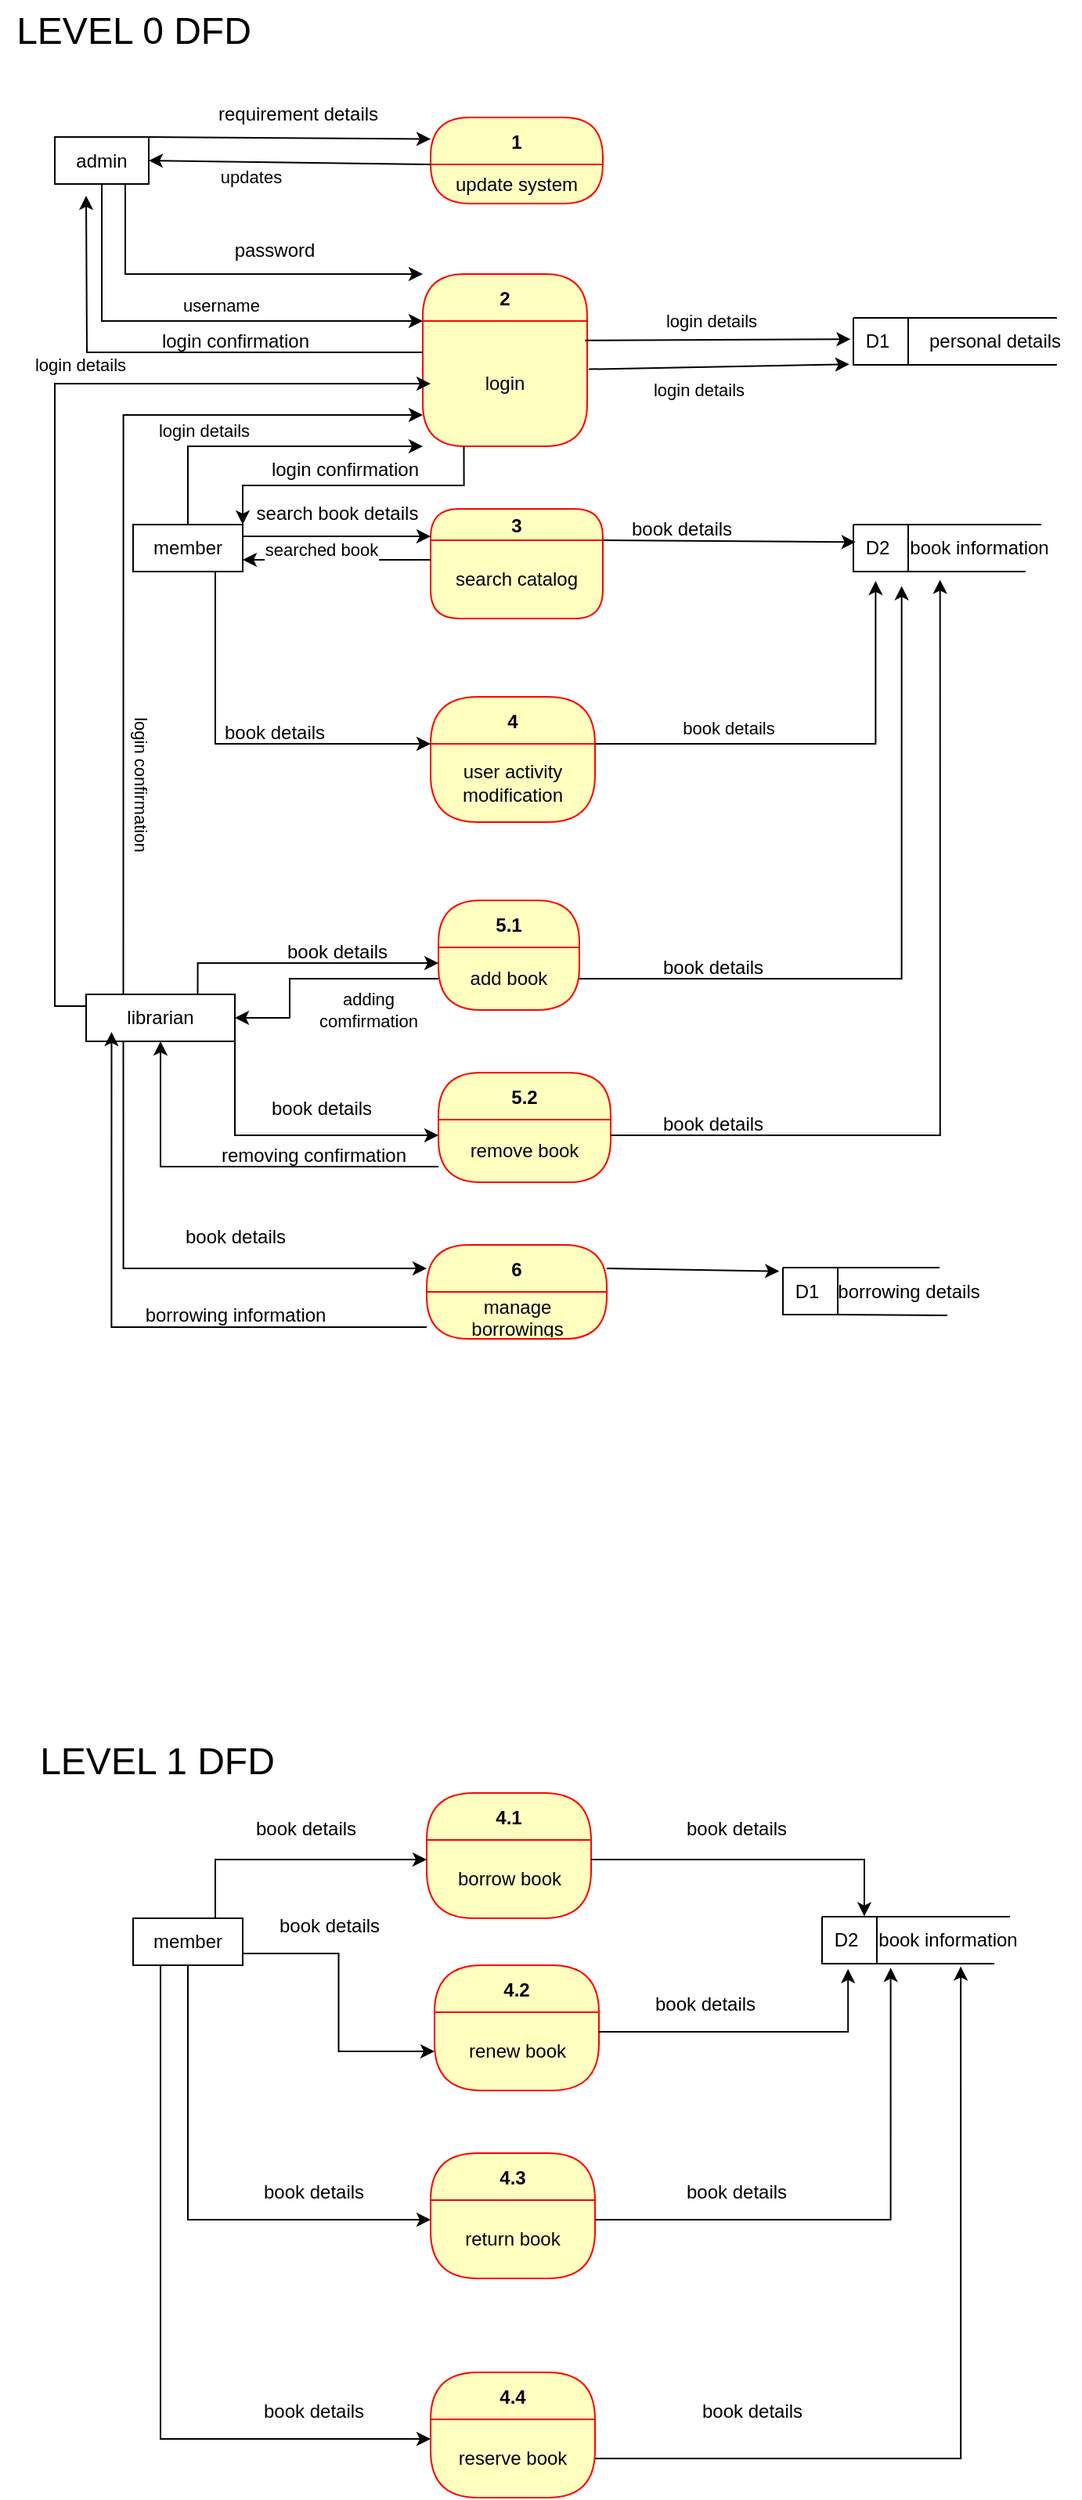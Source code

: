 <mxfile version="23.1.7" type="github">
  <diagram name="Page-1" id="X4xbFDu49ytsVkmAACUm">
    <mxGraphModel dx="1196" dy="535" grid="1" gridSize="10" guides="1" tooltips="1" connect="1" arrows="1" fold="1" page="1" pageScale="1" pageWidth="850" pageHeight="1100" math="0" shadow="0">
      <root>
        <mxCell id="0" />
        <mxCell id="1" parent="0" />
        <mxCell id="rzQ5xSsVj5YRq-RZWF3s-1" value="2" style="swimlane;fontStyle=1;align=center;verticalAlign=middle;childLayout=stackLayout;horizontal=1;startSize=30;horizontalStack=0;resizeParent=0;resizeLast=1;container=0;fontColor=#000000;collapsible=0;rounded=1;arcSize=30;strokeColor=#ff0000;fillColor=#ffffc0;swimlaneFillColor=#ffffc0;dropTarget=0;" vertex="1" parent="1">
          <mxGeometry x="315" y="210" width="105" height="110" as="geometry" />
        </mxCell>
        <mxCell id="rzQ5xSsVj5YRq-RZWF3s-2" value="login" style="text;html=1;strokeColor=none;fillColor=none;align=center;verticalAlign=middle;spacingLeft=4;spacingRight=4;whiteSpace=wrap;overflow=hidden;rotatable=0;fontColor=#000000;" vertex="1" parent="rzQ5xSsVj5YRq-RZWF3s-1">
          <mxGeometry y="30" width="105" height="80" as="geometry" />
        </mxCell>
        <mxCell id="rzQ5xSsVj5YRq-RZWF3s-4" value="6" style="swimlane;fontStyle=1;align=center;verticalAlign=middle;childLayout=stackLayout;horizontal=1;startSize=30;horizontalStack=0;resizeParent=0;resizeLast=1;container=0;fontColor=#000000;collapsible=0;rounded=1;arcSize=30;strokeColor=#ff0000;fillColor=#ffffc0;swimlaneFillColor=#ffffc0;dropTarget=0;" vertex="1" parent="1">
          <mxGeometry x="317.5" y="830" width="115" height="60" as="geometry" />
        </mxCell>
        <mxCell id="rzQ5xSsVj5YRq-RZWF3s-5" value="manage borrowings" style="text;html=1;strokeColor=none;fillColor=none;align=center;verticalAlign=middle;spacingLeft=4;spacingRight=4;whiteSpace=wrap;overflow=hidden;rotatable=0;fontColor=#000000;" vertex="1" parent="rzQ5xSsVj5YRq-RZWF3s-4">
          <mxGeometry y="30" width="115" height="30" as="geometry" />
        </mxCell>
        <mxCell id="rzQ5xSsVj5YRq-RZWF3s-6" value="3" style="swimlane;fontStyle=1;align=center;verticalAlign=middle;childLayout=stackLayout;horizontal=1;startSize=20;horizontalStack=0;resizeParent=0;resizeLast=1;container=0;fontColor=#000000;collapsible=0;rounded=1;arcSize=30;strokeColor=#ff0000;fillColor=#ffffc0;swimlaneFillColor=#ffffc0;dropTarget=0;" vertex="1" parent="1">
          <mxGeometry x="320" y="360" width="110" height="70" as="geometry" />
        </mxCell>
        <mxCell id="rzQ5xSsVj5YRq-RZWF3s-7" value="search catalog" style="text;html=1;strokeColor=none;fillColor=none;align=center;verticalAlign=middle;spacingLeft=4;spacingRight=4;whiteSpace=wrap;overflow=hidden;rotatable=0;fontColor=#000000;" vertex="1" parent="rzQ5xSsVj5YRq-RZWF3s-6">
          <mxGeometry y="20" width="110" height="50" as="geometry" />
        </mxCell>
        <mxCell id="rzQ5xSsVj5YRq-RZWF3s-8" value="1" style="swimlane;fontStyle=1;align=center;verticalAlign=middle;childLayout=stackLayout;horizontal=1;startSize=30;horizontalStack=0;resizeParent=0;resizeLast=1;container=0;fontColor=#000000;collapsible=0;rounded=1;arcSize=30;strokeColor=#ff0000;fillColor=#ffffc0;swimlaneFillColor=#ffffc0;dropTarget=0;" vertex="1" parent="1">
          <mxGeometry x="320" y="110" width="110" height="55" as="geometry" />
        </mxCell>
        <mxCell id="rzQ5xSsVj5YRq-RZWF3s-9" value="update system" style="text;html=1;strokeColor=none;fillColor=none;align=center;verticalAlign=middle;spacingLeft=4;spacingRight=4;whiteSpace=wrap;overflow=hidden;rotatable=0;fontColor=#000000;" vertex="1" parent="rzQ5xSsVj5YRq-RZWF3s-8">
          <mxGeometry y="30" width="110" height="25" as="geometry" />
        </mxCell>
        <mxCell id="rzQ5xSsVj5YRq-RZWF3s-10" value="5.1" style="swimlane;fontStyle=1;align=center;verticalAlign=middle;childLayout=stackLayout;horizontal=1;startSize=30;horizontalStack=0;resizeParent=0;resizeLast=1;container=0;fontColor=#000000;collapsible=0;rounded=1;arcSize=30;strokeColor=#ff0000;fillColor=#ffffc0;swimlaneFillColor=#ffffc0;dropTarget=0;" vertex="1" parent="1">
          <mxGeometry x="325" y="610" width="90" height="70" as="geometry" />
        </mxCell>
        <mxCell id="rzQ5xSsVj5YRq-RZWF3s-11" value="add book" style="text;html=1;strokeColor=none;fillColor=none;align=center;verticalAlign=middle;spacingLeft=4;spacingRight=4;whiteSpace=wrap;overflow=hidden;rotatable=0;fontColor=#000000;" vertex="1" parent="rzQ5xSsVj5YRq-RZWF3s-10">
          <mxGeometry y="30" width="90" height="40" as="geometry" />
        </mxCell>
        <mxCell id="rzQ5xSsVj5YRq-RZWF3s-12" value="5.2" style="swimlane;fontStyle=1;align=center;verticalAlign=middle;childLayout=stackLayout;horizontal=1;startSize=30;horizontalStack=0;resizeParent=0;resizeLast=1;container=0;fontColor=#000000;collapsible=0;rounded=1;arcSize=30;strokeColor=#ff0000;fillColor=#ffffc0;swimlaneFillColor=#ffffc0;dropTarget=0;" vertex="1" parent="1">
          <mxGeometry x="325" y="720" width="110" height="70" as="geometry" />
        </mxCell>
        <mxCell id="rzQ5xSsVj5YRq-RZWF3s-13" value="remove book" style="text;html=1;strokeColor=none;fillColor=none;align=center;verticalAlign=middle;spacingLeft=4;spacingRight=4;whiteSpace=wrap;overflow=hidden;rotatable=0;fontColor=#000000;" vertex="1" parent="rzQ5xSsVj5YRq-RZWF3s-12">
          <mxGeometry y="30" width="110" height="40" as="geometry" />
        </mxCell>
        <mxCell id="rzQ5xSsVj5YRq-RZWF3s-14" value="4" style="swimlane;fontStyle=1;align=center;verticalAlign=middle;childLayout=stackLayout;horizontal=1;startSize=30;horizontalStack=0;resizeParent=0;resizeLast=1;container=0;fontColor=#000000;collapsible=0;rounded=1;arcSize=39;strokeColor=#ff0000;fillColor=#ffffc0;swimlaneFillColor=#ffffc0;dropTarget=0;" vertex="1" parent="1">
          <mxGeometry x="320" y="480" width="105" height="80" as="geometry" />
        </mxCell>
        <mxCell id="rzQ5xSsVj5YRq-RZWF3s-15" value="user activity modification" style="text;html=1;strokeColor=none;fillColor=none;align=center;verticalAlign=middle;spacingLeft=4;spacingRight=4;whiteSpace=wrap;overflow=hidden;rotatable=0;fontColor=#000000;" vertex="1" parent="rzQ5xSsVj5YRq-RZWF3s-14">
          <mxGeometry y="30" width="105" height="50" as="geometry" />
        </mxCell>
        <mxCell id="rzQ5xSsVj5YRq-RZWF3s-95" style="edgeStyle=orthogonalEdgeStyle;rounded=0;orthogonalLoop=1;jettySize=auto;html=1;exitX=0.5;exitY=0;exitDx=0;exitDy=0;entryX=0;entryY=1;entryDx=0;entryDy=0;" edge="1" parent="1" source="rzQ5xSsVj5YRq-RZWF3s-16" target="rzQ5xSsVj5YRq-RZWF3s-2">
          <mxGeometry relative="1" as="geometry">
            <Array as="points">
              <mxPoint x="165" y="320" />
            </Array>
          </mxGeometry>
        </mxCell>
        <mxCell id="rzQ5xSsVj5YRq-RZWF3s-16" value="member" style="html=1;whiteSpace=wrap;" vertex="1" parent="1">
          <mxGeometry x="130" y="370" width="70" height="30" as="geometry" />
        </mxCell>
        <mxCell id="rzQ5xSsVj5YRq-RZWF3s-17" value="admin" style="html=1;whiteSpace=wrap;" vertex="1" parent="1">
          <mxGeometry x="80" y="122.5" width="60" height="30" as="geometry" />
        </mxCell>
        <mxCell id="rzQ5xSsVj5YRq-RZWF3s-97" style="edgeStyle=orthogonalEdgeStyle;rounded=0;orthogonalLoop=1;jettySize=auto;html=1;exitX=0.75;exitY=0;exitDx=0;exitDy=0;entryX=0;entryY=0.25;entryDx=0;entryDy=0;" edge="1" parent="1" source="rzQ5xSsVj5YRq-RZWF3s-19" target="rzQ5xSsVj5YRq-RZWF3s-11">
          <mxGeometry relative="1" as="geometry" />
        </mxCell>
        <mxCell id="rzQ5xSsVj5YRq-RZWF3s-98" style="edgeStyle=orthogonalEdgeStyle;rounded=0;orthogonalLoop=1;jettySize=auto;html=1;exitX=1;exitY=1;exitDx=0;exitDy=0;entryX=0;entryY=0.25;entryDx=0;entryDy=0;" edge="1" parent="1" source="rzQ5xSsVj5YRq-RZWF3s-19" target="rzQ5xSsVj5YRq-RZWF3s-13">
          <mxGeometry relative="1" as="geometry" />
        </mxCell>
        <mxCell id="rzQ5xSsVj5YRq-RZWF3s-99" style="edgeStyle=orthogonalEdgeStyle;rounded=0;orthogonalLoop=1;jettySize=auto;html=1;exitX=0.25;exitY=1;exitDx=0;exitDy=0;entryX=0;entryY=0.25;entryDx=0;entryDy=0;" edge="1" parent="1" source="rzQ5xSsVj5YRq-RZWF3s-19" target="rzQ5xSsVj5YRq-RZWF3s-4">
          <mxGeometry relative="1" as="geometry" />
        </mxCell>
        <mxCell id="rzQ5xSsVj5YRq-RZWF3s-19" value="librarian" style="html=1;whiteSpace=wrap;" vertex="1" parent="1">
          <mxGeometry x="100" y="670" width="95" height="30" as="geometry" />
        </mxCell>
        <mxCell id="rzQ5xSsVj5YRq-RZWF3s-26" value="" style="endArrow=classic;html=1;rounded=0;exitX=1;exitY=0;exitDx=0;exitDy=0;entryX=0;entryY=0.25;entryDx=0;entryDy=0;" edge="1" parent="1" source="rzQ5xSsVj5YRq-RZWF3s-17" target="rzQ5xSsVj5YRq-RZWF3s-8">
          <mxGeometry width="50" height="50" relative="1" as="geometry">
            <mxPoint x="240" y="240" as="sourcePoint" />
            <mxPoint x="290" y="190" as="targetPoint" />
          </mxGeometry>
        </mxCell>
        <mxCell id="rzQ5xSsVj5YRq-RZWF3s-28" value="" style="endArrow=classic;html=1;rounded=0;exitX=0;exitY=0;exitDx=0;exitDy=0;entryX=1;entryY=0.5;entryDx=0;entryDy=0;" edge="1" parent="1" source="rzQ5xSsVj5YRq-RZWF3s-9" target="rzQ5xSsVj5YRq-RZWF3s-17">
          <mxGeometry width="50" height="50" relative="1" as="geometry">
            <mxPoint x="180" y="220" as="sourcePoint" />
            <mxPoint x="230" y="170" as="targetPoint" />
          </mxGeometry>
        </mxCell>
        <mxCell id="rzQ5xSsVj5YRq-RZWF3s-29" value="updates" style="edgeLabel;html=1;align=center;verticalAlign=middle;resizable=0;points=[];" vertex="1" connectable="0" parent="rzQ5xSsVj5YRq-RZWF3s-28">
          <mxGeometry x="0.277" y="-6" relative="1" as="geometry">
            <mxPoint y="15" as="offset" />
          </mxGeometry>
        </mxCell>
        <mxCell id="rzQ5xSsVj5YRq-RZWF3s-35" value="" style="swimlane;startSize=0;" vertex="1" parent="1">
          <mxGeometry x="590" y="238" width="35" height="30" as="geometry" />
        </mxCell>
        <mxCell id="rzQ5xSsVj5YRq-RZWF3s-36" value="D1" style="text;html=1;align=center;verticalAlign=middle;resizable=0;points=[];autosize=1;strokeColor=none;fillColor=none;" vertex="1" parent="rzQ5xSsVj5YRq-RZWF3s-35">
          <mxGeometry x="-5" width="40" height="30" as="geometry" />
        </mxCell>
        <mxCell id="rzQ5xSsVj5YRq-RZWF3s-38" value="" style="endArrow=none;html=1;rounded=0;exitX=1;exitY=1;exitDx=0;exitDy=0;" edge="1" parent="1" source="rzQ5xSsVj5YRq-RZWF3s-35">
          <mxGeometry width="50" height="50" relative="1" as="geometry">
            <mxPoint x="640" y="308" as="sourcePoint" />
            <mxPoint x="720" y="268" as="targetPoint" />
          </mxGeometry>
        </mxCell>
        <mxCell id="rzQ5xSsVj5YRq-RZWF3s-39" value="" style="swimlane;startSize=0;" vertex="1" parent="1">
          <mxGeometry x="590" y="370" width="35" height="30" as="geometry" />
        </mxCell>
        <mxCell id="rzQ5xSsVj5YRq-RZWF3s-40" value="D2" style="text;html=1;align=center;verticalAlign=middle;resizable=0;points=[];autosize=1;strokeColor=none;fillColor=none;" vertex="1" parent="rzQ5xSsVj5YRq-RZWF3s-39">
          <mxGeometry x="-5" width="40" height="30" as="geometry" />
        </mxCell>
        <mxCell id="rzQ5xSsVj5YRq-RZWF3s-43" value="" style="swimlane;startSize=0;" vertex="1" parent="1">
          <mxGeometry x="545" y="844.5" width="35" height="30" as="geometry" />
        </mxCell>
        <mxCell id="rzQ5xSsVj5YRq-RZWF3s-44" value="D1" style="text;html=1;align=center;verticalAlign=middle;resizable=0;points=[];autosize=1;strokeColor=none;fillColor=none;" vertex="1" parent="rzQ5xSsVj5YRq-RZWF3s-43">
          <mxGeometry x="-5" width="40" height="30" as="geometry" />
        </mxCell>
        <mxCell id="rzQ5xSsVj5YRq-RZWF3s-45" value="" style="endArrow=none;html=1;rounded=0;exitX=1;exitY=0;exitDx=0;exitDy=0;" edge="1" parent="1" source="rzQ5xSsVj5YRq-RZWF3s-43">
          <mxGeometry width="50" height="50" relative="1" as="geometry">
            <mxPoint x="595" y="864.5" as="sourcePoint" />
            <mxPoint x="645" y="844.5" as="targetPoint" />
          </mxGeometry>
        </mxCell>
        <mxCell id="rzQ5xSsVj5YRq-RZWF3s-47" value="" style="endArrow=classic;html=1;rounded=0;exitX=0.987;exitY=0.155;exitDx=0;exitDy=0;entryX=0.08;entryY=0.453;entryDx=0;entryDy=0;entryPerimeter=0;exitPerimeter=0;" edge="1" parent="1" source="rzQ5xSsVj5YRq-RZWF3s-2" target="rzQ5xSsVj5YRq-RZWF3s-36">
          <mxGeometry width="50" height="50" relative="1" as="geometry">
            <mxPoint x="480" y="160" as="sourcePoint" />
            <mxPoint x="570.6" y="136.41" as="targetPoint" />
          </mxGeometry>
        </mxCell>
        <mxCell id="rzQ5xSsVj5YRq-RZWF3s-55" value="login details" style="edgeLabel;html=1;align=center;verticalAlign=middle;resizable=0;points=[];" vertex="1" connectable="0" parent="rzQ5xSsVj5YRq-RZWF3s-47">
          <mxGeometry x="-0.089" y="7" relative="1" as="geometry">
            <mxPoint x="3" y="-5" as="offset" />
          </mxGeometry>
        </mxCell>
        <mxCell id="rzQ5xSsVj5YRq-RZWF3s-51" value="" style="endArrow=classic;html=1;rounded=0;exitX=0.75;exitY=1;exitDx=0;exitDy=0;entryX=0;entryY=0;entryDx=0;entryDy=0;edgeStyle=orthogonalEdgeStyle;" edge="1" parent="1" source="rzQ5xSsVj5YRq-RZWF3s-17" target="rzQ5xSsVj5YRq-RZWF3s-1">
          <mxGeometry width="50" height="50" relative="1" as="geometry">
            <mxPoint x="140" y="260" as="sourcePoint" />
            <mxPoint x="190" y="210" as="targetPoint" />
            <Array as="points">
              <mxPoint x="125" y="210" />
            </Array>
          </mxGeometry>
        </mxCell>
        <mxCell id="rzQ5xSsVj5YRq-RZWF3s-52" value="requirement details" style="text;html=1;align=center;verticalAlign=middle;resizable=0;points=[];autosize=1;strokeColor=none;fillColor=none;" vertex="1" parent="1">
          <mxGeometry x="170" y="92.5" width="130" height="30" as="geometry" />
        </mxCell>
        <mxCell id="rzQ5xSsVj5YRq-RZWF3s-57" value="" style="endArrow=none;html=1;rounded=0;exitX=1;exitY=0;exitDx=0;exitDy=0;" edge="1" parent="1" source="rzQ5xSsVj5YRq-RZWF3s-35">
          <mxGeometry width="50" height="50" relative="1" as="geometry">
            <mxPoint x="625" y="238" as="sourcePoint" />
            <mxPoint x="720" y="238" as="targetPoint" />
            <Array as="points" />
          </mxGeometry>
        </mxCell>
        <mxCell id="rzQ5xSsVj5YRq-RZWF3s-56" value="personal details" style="text;html=1;align=center;verticalAlign=middle;resizable=0;points=[];autosize=1;strokeColor=none;fillColor=none;" vertex="1" parent="1">
          <mxGeometry x="625" y="238" width="110" height="30" as="geometry" />
        </mxCell>
        <mxCell id="rzQ5xSsVj5YRq-RZWF3s-58" value="" style="endArrow=classic;html=1;rounded=0;exitX=0.5;exitY=1;exitDx=0;exitDy=0;entryX=0;entryY=0;entryDx=0;entryDy=0;edgeStyle=orthogonalEdgeStyle;" edge="1" parent="1" source="rzQ5xSsVj5YRq-RZWF3s-17" target="rzQ5xSsVj5YRq-RZWF3s-2">
          <mxGeometry width="50" height="50" relative="1" as="geometry">
            <mxPoint x="90" y="360" as="sourcePoint" />
            <mxPoint x="140" y="310" as="targetPoint" />
            <Array as="points">
              <mxPoint x="110" y="240" />
            </Array>
          </mxGeometry>
        </mxCell>
        <mxCell id="rzQ5xSsVj5YRq-RZWF3s-59" value="username" style="edgeLabel;html=1;align=center;verticalAlign=middle;resizable=0;points=[];" vertex="1" connectable="0" parent="rzQ5xSsVj5YRq-RZWF3s-58">
          <mxGeometry x="0.122" y="-4" relative="1" as="geometry">
            <mxPoint x="-1" y="-14" as="offset" />
          </mxGeometry>
        </mxCell>
        <mxCell id="rzQ5xSsVj5YRq-RZWF3s-60" value="" style="endArrow=classic;html=1;rounded=0;exitX=0.75;exitY=1;exitDx=0;exitDy=0;entryX=0;entryY=0;entryDx=0;entryDy=0;edgeStyle=orthogonalEdgeStyle;" edge="1" parent="1" source="rzQ5xSsVj5YRq-RZWF3s-16" target="rzQ5xSsVj5YRq-RZWF3s-15">
          <mxGeometry width="50" height="50" relative="1" as="geometry">
            <mxPoint x="195" y="490" as="sourcePoint" />
            <mxPoint x="245" y="440" as="targetPoint" />
            <Array as="points">
              <mxPoint x="183" y="510" />
            </Array>
          </mxGeometry>
        </mxCell>
        <mxCell id="rzQ5xSsVj5YRq-RZWF3s-63" value="" style="endArrow=classic;html=1;rounded=0;exitX=0.25;exitY=0;exitDx=0;exitDy=0;entryX=0;entryY=0.75;entryDx=0;entryDy=0;edgeStyle=orthogonalEdgeStyle;" edge="1" parent="1" source="rzQ5xSsVj5YRq-RZWF3s-19" target="rzQ5xSsVj5YRq-RZWF3s-2">
          <mxGeometry width="50" height="50" relative="1" as="geometry">
            <mxPoint x="140" y="350" as="sourcePoint" />
            <mxPoint x="190" y="300" as="targetPoint" />
          </mxGeometry>
        </mxCell>
        <mxCell id="rzQ5xSsVj5YRq-RZWF3s-64" value="login confirmation" style="edgeLabel;html=1;align=center;verticalAlign=middle;resizable=0;points=[];rotation=90;" vertex="1" connectable="0" parent="rzQ5xSsVj5YRq-RZWF3s-63">
          <mxGeometry x="0.129" y="-4" relative="1" as="geometry">
            <mxPoint x="7" y="182" as="offset" />
          </mxGeometry>
        </mxCell>
        <mxCell id="rzQ5xSsVj5YRq-RZWF3s-96" value="login details" style="edgeLabel;html=1;align=center;verticalAlign=middle;resizable=0;points=[];" vertex="1" connectable="0" parent="rzQ5xSsVj5YRq-RZWF3s-63">
          <mxGeometry x="0.498" y="-10" relative="1" as="geometry">
            <mxPoint as="offset" />
          </mxGeometry>
        </mxCell>
        <mxCell id="rzQ5xSsVj5YRq-RZWF3s-65" value="" style="endArrow=classic;html=1;rounded=0;exitX=0.25;exitY=1;exitDx=0;exitDy=0;entryX=1;entryY=0;entryDx=0;entryDy=0;edgeStyle=orthogonalEdgeStyle;" edge="1" parent="1" source="rzQ5xSsVj5YRq-RZWF3s-2" target="rzQ5xSsVj5YRq-RZWF3s-16">
          <mxGeometry width="50" height="50" relative="1" as="geometry">
            <mxPoint x="240" y="370" as="sourcePoint" />
            <mxPoint x="290" y="320" as="targetPoint" />
          </mxGeometry>
        </mxCell>
        <mxCell id="rzQ5xSsVj5YRq-RZWF3s-66" value="login confirmation" style="text;html=1;align=center;verticalAlign=middle;resizable=0;points=[];autosize=1;strokeColor=none;fillColor=none;" vertex="1" parent="1">
          <mxGeometry x="205" y="320" width="120" height="30" as="geometry" />
        </mxCell>
        <mxCell id="rzQ5xSsVj5YRq-RZWF3s-67" style="rounded=0;orthogonalLoop=1;jettySize=auto;html=1;exitX=1.01;exitY=0.385;exitDx=0;exitDy=0;entryX=0.06;entryY=0.987;entryDx=0;entryDy=0;entryPerimeter=0;exitPerimeter=0;" edge="1" parent="1" source="rzQ5xSsVj5YRq-RZWF3s-2" target="rzQ5xSsVj5YRq-RZWF3s-36">
          <mxGeometry relative="1" as="geometry" />
        </mxCell>
        <mxCell id="rzQ5xSsVj5YRq-RZWF3s-68" value="login details" style="edgeLabel;html=1;align=center;verticalAlign=middle;resizable=0;points=[];" vertex="1" connectable="0" parent="rzQ5xSsVj5YRq-RZWF3s-67">
          <mxGeometry x="-0.163" y="-2" relative="1" as="geometry">
            <mxPoint y="12" as="offset" />
          </mxGeometry>
        </mxCell>
        <mxCell id="rzQ5xSsVj5YRq-RZWF3s-69" style="rounded=0;orthogonalLoop=1;jettySize=auto;html=1;exitX=1;exitY=0.25;exitDx=0;exitDy=0;entryX=0;entryY=0.25;entryDx=0;entryDy=0;" edge="1" parent="1" source="rzQ5xSsVj5YRq-RZWF3s-16" target="rzQ5xSsVj5YRq-RZWF3s-6">
          <mxGeometry relative="1" as="geometry" />
        </mxCell>
        <mxCell id="rzQ5xSsVj5YRq-RZWF3s-70" value="search book details" style="text;html=1;align=center;verticalAlign=middle;resizable=0;points=[];autosize=1;strokeColor=none;fillColor=none;" vertex="1" parent="1">
          <mxGeometry x="195" y="348" width="130" height="30" as="geometry" />
        </mxCell>
        <mxCell id="rzQ5xSsVj5YRq-RZWF3s-76" value="" style="endArrow=none;html=1;rounded=0;" edge="1" parent="1">
          <mxGeometry width="50" height="50" relative="1" as="geometry">
            <mxPoint x="620" y="400" as="sourcePoint" />
            <mxPoint x="700" y="400" as="targetPoint" />
          </mxGeometry>
        </mxCell>
        <mxCell id="rzQ5xSsVj5YRq-RZWF3s-78" value="" style="endArrow=none;html=1;rounded=0;exitX=1;exitY=0;exitDx=0;exitDy=0;" edge="1" parent="1" source="rzQ5xSsVj5YRq-RZWF3s-39">
          <mxGeometry width="50" height="50" relative="1" as="geometry">
            <mxPoint x="625" y="370" as="sourcePoint" />
            <mxPoint x="710" y="370" as="targetPoint" />
          </mxGeometry>
        </mxCell>
        <mxCell id="rzQ5xSsVj5YRq-RZWF3s-71" value="book information" style="text;html=1;align=center;verticalAlign=middle;resizable=0;points=[];autosize=1;strokeColor=none;fillColor=none;" vertex="1" parent="1">
          <mxGeometry x="615" y="370" width="110" height="30" as="geometry" />
        </mxCell>
        <mxCell id="rzQ5xSsVj5YRq-RZWF3s-79" style="rounded=0;orthogonalLoop=1;jettySize=auto;html=1;exitX=1;exitY=0;exitDx=0;exitDy=0;entryX=0.16;entryY=0.373;entryDx=0;entryDy=0;entryPerimeter=0;" edge="1" parent="1" source="rzQ5xSsVj5YRq-RZWF3s-7" target="rzQ5xSsVj5YRq-RZWF3s-40">
          <mxGeometry relative="1" as="geometry" />
        </mxCell>
        <mxCell id="rzQ5xSsVj5YRq-RZWF3s-80" value="book details" style="text;html=1;align=center;verticalAlign=middle;resizable=0;points=[];autosize=1;strokeColor=none;fillColor=none;" vertex="1" parent="1">
          <mxGeometry x="435" y="358" width="90" height="30" as="geometry" />
        </mxCell>
        <mxCell id="rzQ5xSsVj5YRq-RZWF3s-81" style="edgeStyle=orthogonalEdgeStyle;rounded=0;orthogonalLoop=1;jettySize=auto;html=1;exitX=0;exitY=0.25;exitDx=0;exitDy=0;entryX=1;entryY=0.75;entryDx=0;entryDy=0;" edge="1" parent="1" source="rzQ5xSsVj5YRq-RZWF3s-7" target="rzQ5xSsVj5YRq-RZWF3s-16">
          <mxGeometry relative="1" as="geometry" />
        </mxCell>
        <mxCell id="rzQ5xSsVj5YRq-RZWF3s-82" value="searched book" style="edgeLabel;html=1;align=center;verticalAlign=middle;resizable=0;points=[];" vertex="1" connectable="0" parent="rzQ5xSsVj5YRq-RZWF3s-81">
          <mxGeometry x="0.367" y="-5" relative="1" as="geometry">
            <mxPoint x="12" y="-2" as="offset" />
          </mxGeometry>
        </mxCell>
        <mxCell id="rzQ5xSsVj5YRq-RZWF3s-84" value="book details" style="text;html=1;align=center;verticalAlign=middle;resizable=0;points=[];autosize=1;strokeColor=none;fillColor=none;" vertex="1" parent="1">
          <mxGeometry x="175" y="488" width="90" height="30" as="geometry" />
        </mxCell>
        <mxCell id="rzQ5xSsVj5YRq-RZWF3s-85" value="" style="endArrow=classic;html=1;rounded=0;exitX=1;exitY=0;exitDx=0;exitDy=0;entryX=0.48;entryY=1.2;entryDx=0;entryDy=0;entryPerimeter=0;edgeStyle=orthogonalEdgeStyle;" edge="1" parent="1" source="rzQ5xSsVj5YRq-RZWF3s-15" target="rzQ5xSsVj5YRq-RZWF3s-40">
          <mxGeometry width="50" height="50" relative="1" as="geometry">
            <mxPoint x="470" y="540" as="sourcePoint" />
            <mxPoint x="520" y="490" as="targetPoint" />
            <Array as="points">
              <mxPoint x="604" y="510" />
            </Array>
          </mxGeometry>
        </mxCell>
        <mxCell id="rzQ5xSsVj5YRq-RZWF3s-86" value="book details" style="edgeLabel;html=1;align=center;verticalAlign=middle;resizable=0;points=[];" vertex="1" connectable="0" parent="rzQ5xSsVj5YRq-RZWF3s-85">
          <mxGeometry x="-0.541" y="5" relative="1" as="geometry">
            <mxPoint x="20" y="-5" as="offset" />
          </mxGeometry>
        </mxCell>
        <mxCell id="rzQ5xSsVj5YRq-RZWF3s-27" value="password" style="text;html=1;align=center;verticalAlign=middle;resizable=0;points=[];autosize=1;strokeColor=none;fillColor=none;" vertex="1" parent="1">
          <mxGeometry x="185" y="180" width="70" height="30" as="geometry" />
        </mxCell>
        <mxCell id="rzQ5xSsVj5YRq-RZWF3s-91" value="" style="endArrow=classic;html=1;rounded=0;exitX=0;exitY=0.25;exitDx=0;exitDy=0;edgeStyle=orthogonalEdgeStyle;" edge="1" parent="1" source="rzQ5xSsVj5YRq-RZWF3s-2">
          <mxGeometry width="50" height="50" relative="1" as="geometry">
            <mxPoint x="315" y="260" as="sourcePoint" />
            <mxPoint x="100" y="160" as="targetPoint" />
          </mxGeometry>
        </mxCell>
        <mxCell id="rzQ5xSsVj5YRq-RZWF3s-62" value="login confirmation" style="text;html=1;align=center;verticalAlign=middle;resizable=0;points=[];autosize=1;strokeColor=none;fillColor=none;" vertex="1" parent="1">
          <mxGeometry x="135" y="238" width="120" height="30" as="geometry" />
        </mxCell>
        <mxCell id="rzQ5xSsVj5YRq-RZWF3s-92" value="" style="endArrow=classic;html=1;rounded=0;exitX=0;exitY=0.25;exitDx=0;exitDy=0;edgeStyle=orthogonalEdgeStyle;" edge="1" parent="1" source="rzQ5xSsVj5YRq-RZWF3s-19">
          <mxGeometry width="50" height="50" relative="1" as="geometry">
            <mxPoint y="600" as="sourcePoint" />
            <mxPoint x="320" y="280" as="targetPoint" />
            <Array as="points">
              <mxPoint x="80" y="678" />
              <mxPoint x="80" y="280" />
            </Array>
          </mxGeometry>
        </mxCell>
        <mxCell id="rzQ5xSsVj5YRq-RZWF3s-93" value="login details" style="edgeLabel;html=1;align=center;verticalAlign=middle;resizable=0;points=[];" vertex="1" connectable="0" parent="rzQ5xSsVj5YRq-RZWF3s-92">
          <mxGeometry x="0.302" y="7" relative="1" as="geometry">
            <mxPoint x="5" y="-5" as="offset" />
          </mxGeometry>
        </mxCell>
        <mxCell id="rzQ5xSsVj5YRq-RZWF3s-100" value="book details" style="text;html=1;align=center;verticalAlign=middle;resizable=0;points=[];autosize=1;strokeColor=none;fillColor=none;" vertex="1" parent="1">
          <mxGeometry x="215" y="628" width="90" height="30" as="geometry" />
        </mxCell>
        <mxCell id="rzQ5xSsVj5YRq-RZWF3s-101" value="book details" style="text;html=1;align=center;verticalAlign=middle;resizable=0;points=[];autosize=1;strokeColor=none;fillColor=none;" vertex="1" parent="1">
          <mxGeometry x="205" y="728" width="90" height="30" as="geometry" />
        </mxCell>
        <mxCell id="rzQ5xSsVj5YRq-RZWF3s-102" style="edgeStyle=orthogonalEdgeStyle;rounded=0;orthogonalLoop=1;jettySize=auto;html=1;exitX=0;exitY=0.5;exitDx=0;exitDy=0;entryX=1;entryY=0.5;entryDx=0;entryDy=0;" edge="1" parent="1" source="rzQ5xSsVj5YRq-RZWF3s-11" target="rzQ5xSsVj5YRq-RZWF3s-19">
          <mxGeometry relative="1" as="geometry">
            <Array as="points">
              <mxPoint x="230" y="660" />
              <mxPoint x="230" y="685" />
            </Array>
          </mxGeometry>
        </mxCell>
        <mxCell id="rzQ5xSsVj5YRq-RZWF3s-103" value="adding &lt;br&gt;comfirmation" style="edgeLabel;html=1;align=center;verticalAlign=middle;resizable=0;points=[];" vertex="1" connectable="0" parent="rzQ5xSsVj5YRq-RZWF3s-102">
          <mxGeometry x="-0.19" y="9" relative="1" as="geometry">
            <mxPoint x="18" y="11" as="offset" />
          </mxGeometry>
        </mxCell>
        <mxCell id="rzQ5xSsVj5YRq-RZWF3s-106" value="" style="edgeStyle=orthogonalEdgeStyle;rounded=0;orthogonalLoop=1;jettySize=auto;html=1;exitX=0;exitY=0.75;exitDx=0;exitDy=0;entryX=0.5;entryY=1;entryDx=0;entryDy=0;" edge="1" parent="1" source="rzQ5xSsVj5YRq-RZWF3s-13" target="rzQ5xSsVj5YRq-RZWF3s-19">
          <mxGeometry relative="1" as="geometry">
            <mxPoint x="325" y="780" as="sourcePoint" />
            <mxPoint x="171" y="700" as="targetPoint" />
          </mxGeometry>
        </mxCell>
        <mxCell id="rzQ5xSsVj5YRq-RZWF3s-105" value="removing confirmation" style="text;html=1;align=center;verticalAlign=middle;resizable=0;points=[];autosize=1;strokeColor=none;fillColor=none;" vertex="1" parent="1">
          <mxGeometry x="175" y="758" width="140" height="30" as="geometry" />
        </mxCell>
        <mxCell id="rzQ5xSsVj5YRq-RZWF3s-107" value="book details" style="text;html=1;align=center;verticalAlign=middle;resizable=0;points=[];autosize=1;strokeColor=none;fillColor=none;" vertex="1" parent="1">
          <mxGeometry x="150" y="810" width="90" height="30" as="geometry" />
        </mxCell>
        <mxCell id="rzQ5xSsVj5YRq-RZWF3s-108" style="edgeStyle=orthogonalEdgeStyle;rounded=0;orthogonalLoop=1;jettySize=auto;html=1;exitX=0;exitY=0.75;exitDx=0;exitDy=0;entryX=0.171;entryY=0.8;entryDx=0;entryDy=0;entryPerimeter=0;" edge="1" parent="1" source="rzQ5xSsVj5YRq-RZWF3s-5" target="rzQ5xSsVj5YRq-RZWF3s-19">
          <mxGeometry relative="1" as="geometry" />
        </mxCell>
        <mxCell id="rzQ5xSsVj5YRq-RZWF3s-109" value="borrowing information" style="text;html=1;align=center;verticalAlign=middle;resizable=0;points=[];autosize=1;strokeColor=none;fillColor=none;" vertex="1" parent="1">
          <mxGeometry x="125" y="860" width="140" height="30" as="geometry" />
        </mxCell>
        <mxCell id="rzQ5xSsVj5YRq-RZWF3s-110" style="edgeStyle=orthogonalEdgeStyle;rounded=0;orthogonalLoop=1;jettySize=auto;html=1;exitX=1;exitY=0.5;exitDx=0;exitDy=0;entryX=0.053;entryY=1.307;entryDx=0;entryDy=0;entryPerimeter=0;" edge="1" parent="1" source="rzQ5xSsVj5YRq-RZWF3s-11" target="rzQ5xSsVj5YRq-RZWF3s-71">
          <mxGeometry relative="1" as="geometry" />
        </mxCell>
        <mxCell id="rzQ5xSsVj5YRq-RZWF3s-111" style="edgeStyle=orthogonalEdgeStyle;rounded=0;orthogonalLoop=1;jettySize=auto;html=1;exitX=1;exitY=0.25;exitDx=0;exitDy=0;entryX=0.276;entryY=1.173;entryDx=0;entryDy=0;entryPerimeter=0;" edge="1" parent="1" source="rzQ5xSsVj5YRq-RZWF3s-13" target="rzQ5xSsVj5YRq-RZWF3s-71">
          <mxGeometry relative="1" as="geometry" />
        </mxCell>
        <mxCell id="rzQ5xSsVj5YRq-RZWF3s-112" value="book details" style="text;html=1;align=center;verticalAlign=middle;resizable=0;points=[];autosize=1;strokeColor=none;fillColor=none;" vertex="1" parent="1">
          <mxGeometry x="455" y="638" width="90" height="30" as="geometry" />
        </mxCell>
        <mxCell id="rzQ5xSsVj5YRq-RZWF3s-113" value="book details" style="text;html=1;align=center;verticalAlign=middle;resizable=0;points=[];autosize=1;strokeColor=none;fillColor=none;" vertex="1" parent="1">
          <mxGeometry x="455" y="738" width="90" height="30" as="geometry" />
        </mxCell>
        <mxCell id="rzQ5xSsVj5YRq-RZWF3s-114" style="rounded=0;orthogonalLoop=1;jettySize=auto;html=1;exitX=1;exitY=0.25;exitDx=0;exitDy=0;entryX=0.065;entryY=0.077;entryDx=0;entryDy=0;entryPerimeter=0;" edge="1" parent="1" source="rzQ5xSsVj5YRq-RZWF3s-4" target="rzQ5xSsVj5YRq-RZWF3s-44">
          <mxGeometry relative="1" as="geometry" />
        </mxCell>
        <mxCell id="rzQ5xSsVj5YRq-RZWF3s-116" value="" style="endArrow=none;html=1;rounded=0;exitX=1;exitY=1;exitDx=0;exitDy=0;" edge="1" parent="1" source="rzQ5xSsVj5YRq-RZWF3s-43">
          <mxGeometry width="50" height="50" relative="1" as="geometry">
            <mxPoint x="580" y="875" as="sourcePoint" />
            <mxPoint x="650" y="875" as="targetPoint" />
          </mxGeometry>
        </mxCell>
        <mxCell id="rzQ5xSsVj5YRq-RZWF3s-115" value="borrowing details" style="text;html=1;align=center;verticalAlign=middle;resizable=0;points=[];autosize=1;strokeColor=none;fillColor=none;" vertex="1" parent="1">
          <mxGeometry x="570" y="845" width="110" height="30" as="geometry" />
        </mxCell>
        <mxCell id="rzQ5xSsVj5YRq-RZWF3s-117" value="4.1" style="swimlane;fontStyle=1;align=center;verticalAlign=middle;childLayout=stackLayout;horizontal=1;startSize=30;horizontalStack=0;resizeParent=0;resizeLast=1;container=0;fontColor=#000000;collapsible=0;rounded=1;arcSize=39;strokeColor=#ff0000;fillColor=#ffffc0;swimlaneFillColor=#ffffc0;dropTarget=0;" vertex="1" parent="1">
          <mxGeometry x="317.5" y="1180" width="105" height="80" as="geometry" />
        </mxCell>
        <mxCell id="rzQ5xSsVj5YRq-RZWF3s-118" value="borrow book" style="text;html=1;strokeColor=none;fillColor=none;align=center;verticalAlign=middle;spacingLeft=4;spacingRight=4;whiteSpace=wrap;overflow=hidden;rotatable=0;fontColor=#000000;" vertex="1" parent="rzQ5xSsVj5YRq-RZWF3s-117">
          <mxGeometry y="30" width="105" height="50" as="geometry" />
        </mxCell>
        <mxCell id="rzQ5xSsVj5YRq-RZWF3s-126" style="edgeStyle=orthogonalEdgeStyle;rounded=0;orthogonalLoop=1;jettySize=auto;html=1;exitX=0.75;exitY=0;exitDx=0;exitDy=0;entryX=0;entryY=0.25;entryDx=0;entryDy=0;" edge="1" parent="1" source="rzQ5xSsVj5YRq-RZWF3s-119" target="rzQ5xSsVj5YRq-RZWF3s-118">
          <mxGeometry relative="1" as="geometry" />
        </mxCell>
        <mxCell id="rzQ5xSsVj5YRq-RZWF3s-127" style="edgeStyle=orthogonalEdgeStyle;rounded=0;orthogonalLoop=1;jettySize=auto;html=1;exitX=1;exitY=0.75;exitDx=0;exitDy=0;entryX=0;entryY=0.5;entryDx=0;entryDy=0;" edge="1" parent="1" source="rzQ5xSsVj5YRq-RZWF3s-119" target="rzQ5xSsVj5YRq-RZWF3s-121">
          <mxGeometry relative="1" as="geometry" />
        </mxCell>
        <mxCell id="rzQ5xSsVj5YRq-RZWF3s-128" style="edgeStyle=orthogonalEdgeStyle;rounded=0;orthogonalLoop=1;jettySize=auto;html=1;exitX=0.5;exitY=1;exitDx=0;exitDy=0;entryX=0;entryY=0.25;entryDx=0;entryDy=0;" edge="1" parent="1" source="rzQ5xSsVj5YRq-RZWF3s-119" target="rzQ5xSsVj5YRq-RZWF3s-125">
          <mxGeometry relative="1" as="geometry" />
        </mxCell>
        <mxCell id="rzQ5xSsVj5YRq-RZWF3s-129" style="edgeStyle=orthogonalEdgeStyle;rounded=0;orthogonalLoop=1;jettySize=auto;html=1;exitX=0.25;exitY=1;exitDx=0;exitDy=0;entryX=0;entryY=0.25;entryDx=0;entryDy=0;" edge="1" parent="1" source="rzQ5xSsVj5YRq-RZWF3s-119" target="rzQ5xSsVj5YRq-RZWF3s-123">
          <mxGeometry relative="1" as="geometry" />
        </mxCell>
        <mxCell id="rzQ5xSsVj5YRq-RZWF3s-119" value="member" style="html=1;whiteSpace=wrap;" vertex="1" parent="1">
          <mxGeometry x="130" y="1260" width="70" height="30" as="geometry" />
        </mxCell>
        <mxCell id="rzQ5xSsVj5YRq-RZWF3s-120" value="4.2" style="swimlane;fontStyle=1;align=center;verticalAlign=middle;childLayout=stackLayout;horizontal=1;startSize=30;horizontalStack=0;resizeParent=0;resizeLast=1;container=0;fontColor=#000000;collapsible=0;rounded=1;arcSize=39;strokeColor=#ff0000;fillColor=#ffffc0;swimlaneFillColor=#ffffc0;dropTarget=0;" vertex="1" parent="1">
          <mxGeometry x="322.5" y="1290" width="105" height="80" as="geometry" />
        </mxCell>
        <mxCell id="rzQ5xSsVj5YRq-RZWF3s-121" value="renew book" style="text;html=1;strokeColor=none;fillColor=none;align=center;verticalAlign=middle;spacingLeft=4;spacingRight=4;whiteSpace=wrap;overflow=hidden;rotatable=0;fontColor=#000000;" vertex="1" parent="rzQ5xSsVj5YRq-RZWF3s-120">
          <mxGeometry y="30" width="105" height="50" as="geometry" />
        </mxCell>
        <mxCell id="rzQ5xSsVj5YRq-RZWF3s-122" value="4.4" style="swimlane;fontStyle=1;align=center;verticalAlign=middle;childLayout=stackLayout;horizontal=1;startSize=30;horizontalStack=0;resizeParent=0;resizeLast=1;container=0;fontColor=#000000;collapsible=0;rounded=1;arcSize=39;strokeColor=#ff0000;fillColor=#ffffc0;swimlaneFillColor=#ffffc0;dropTarget=0;" vertex="1" parent="1">
          <mxGeometry x="320" y="1550" width="105" height="80" as="geometry" />
        </mxCell>
        <mxCell id="rzQ5xSsVj5YRq-RZWF3s-123" value="reserve book" style="text;html=1;strokeColor=none;fillColor=none;align=center;verticalAlign=middle;spacingLeft=4;spacingRight=4;whiteSpace=wrap;overflow=hidden;rotatable=0;fontColor=#000000;" vertex="1" parent="rzQ5xSsVj5YRq-RZWF3s-122">
          <mxGeometry y="30" width="105" height="50" as="geometry" />
        </mxCell>
        <mxCell id="rzQ5xSsVj5YRq-RZWF3s-124" value="4.3" style="swimlane;fontStyle=1;align=center;verticalAlign=middle;childLayout=stackLayout;horizontal=1;startSize=30;horizontalStack=0;resizeParent=0;resizeLast=1;container=0;fontColor=#000000;collapsible=0;rounded=1;arcSize=39;strokeColor=#ff0000;fillColor=#ffffc0;swimlaneFillColor=#ffffc0;dropTarget=0;" vertex="1" parent="1">
          <mxGeometry x="320" y="1410" width="105" height="80" as="geometry" />
        </mxCell>
        <mxCell id="rzQ5xSsVj5YRq-RZWF3s-125" value="return book" style="text;html=1;strokeColor=none;fillColor=none;align=center;verticalAlign=middle;spacingLeft=4;spacingRight=4;whiteSpace=wrap;overflow=hidden;rotatable=0;fontColor=#000000;" vertex="1" parent="rzQ5xSsVj5YRq-RZWF3s-124">
          <mxGeometry y="30" width="105" height="50" as="geometry" />
        </mxCell>
        <mxCell id="rzQ5xSsVj5YRq-RZWF3s-130" value="" style="swimlane;startSize=0;" vertex="1" parent="1">
          <mxGeometry x="570" y="1259" width="35" height="30" as="geometry" />
        </mxCell>
        <mxCell id="rzQ5xSsVj5YRq-RZWF3s-131" value="D2" style="text;html=1;align=center;verticalAlign=middle;resizable=0;points=[];autosize=1;strokeColor=none;fillColor=none;" vertex="1" parent="rzQ5xSsVj5YRq-RZWF3s-130">
          <mxGeometry x="-5" width="40" height="30" as="geometry" />
        </mxCell>
        <mxCell id="rzQ5xSsVj5YRq-RZWF3s-132" value="" style="endArrow=none;html=1;rounded=0;" edge="1" parent="1">
          <mxGeometry width="50" height="50" relative="1" as="geometry">
            <mxPoint x="600" y="1289" as="sourcePoint" />
            <mxPoint x="680" y="1289" as="targetPoint" />
          </mxGeometry>
        </mxCell>
        <mxCell id="rzQ5xSsVj5YRq-RZWF3s-133" value="" style="endArrow=none;html=1;rounded=0;exitX=1;exitY=0;exitDx=0;exitDy=0;" edge="1" parent="1" source="rzQ5xSsVj5YRq-RZWF3s-130">
          <mxGeometry width="50" height="50" relative="1" as="geometry">
            <mxPoint x="605" y="1259" as="sourcePoint" />
            <mxPoint x="690" y="1259" as="targetPoint" />
          </mxGeometry>
        </mxCell>
        <mxCell id="rzQ5xSsVj5YRq-RZWF3s-134" value="book information" style="text;html=1;align=center;verticalAlign=middle;resizable=0;points=[];autosize=1;strokeColor=none;fillColor=none;" vertex="1" parent="1">
          <mxGeometry x="595" y="1259" width="110" height="30" as="geometry" />
        </mxCell>
        <mxCell id="rzQ5xSsVj5YRq-RZWF3s-135" style="edgeStyle=orthogonalEdgeStyle;rounded=0;orthogonalLoop=1;jettySize=auto;html=1;exitX=1;exitY=0.25;exitDx=0;exitDy=0;entryX=0.018;entryY=-0.007;entryDx=0;entryDy=0;entryPerimeter=0;" edge="1" parent="1" source="rzQ5xSsVj5YRq-RZWF3s-118" target="rzQ5xSsVj5YRq-RZWF3s-134">
          <mxGeometry relative="1" as="geometry" />
        </mxCell>
        <mxCell id="rzQ5xSsVj5YRq-RZWF3s-136" style="edgeStyle=orthogonalEdgeStyle;rounded=0;orthogonalLoop=1;jettySize=auto;html=1;exitX=1;exitY=0.25;exitDx=0;exitDy=0;entryX=0.54;entryY=1.113;entryDx=0;entryDy=0;entryPerimeter=0;" edge="1" parent="1" source="rzQ5xSsVj5YRq-RZWF3s-121" target="rzQ5xSsVj5YRq-RZWF3s-131">
          <mxGeometry relative="1" as="geometry" />
        </mxCell>
        <mxCell id="rzQ5xSsVj5YRq-RZWF3s-137" style="edgeStyle=orthogonalEdgeStyle;rounded=0;orthogonalLoop=1;jettySize=auto;html=1;exitX=1;exitY=0.25;exitDx=0;exitDy=0;entryX=0.171;entryY=1.087;entryDx=0;entryDy=0;entryPerimeter=0;" edge="1" parent="1" source="rzQ5xSsVj5YRq-RZWF3s-125" target="rzQ5xSsVj5YRq-RZWF3s-134">
          <mxGeometry relative="1" as="geometry" />
        </mxCell>
        <mxCell id="rzQ5xSsVj5YRq-RZWF3s-138" style="edgeStyle=orthogonalEdgeStyle;rounded=0;orthogonalLoop=1;jettySize=auto;html=1;exitX=1;exitY=0.5;exitDx=0;exitDy=0;entryX=0.578;entryY=1.06;entryDx=0;entryDy=0;entryPerimeter=0;" edge="1" parent="1" source="rzQ5xSsVj5YRq-RZWF3s-123" target="rzQ5xSsVj5YRq-RZWF3s-134">
          <mxGeometry relative="1" as="geometry" />
        </mxCell>
        <mxCell id="rzQ5xSsVj5YRq-RZWF3s-139" value="book details" style="text;html=1;align=center;verticalAlign=middle;resizable=0;points=[];autosize=1;strokeColor=none;fillColor=none;" vertex="1" parent="1">
          <mxGeometry x="195" y="1188" width="90" height="30" as="geometry" />
        </mxCell>
        <mxCell id="rzQ5xSsVj5YRq-RZWF3s-140" value="book details" style="text;html=1;align=center;verticalAlign=middle;resizable=0;points=[];autosize=1;strokeColor=none;fillColor=none;" vertex="1" parent="1">
          <mxGeometry x="200" y="1560" width="90" height="30" as="geometry" />
        </mxCell>
        <mxCell id="rzQ5xSsVj5YRq-RZWF3s-141" value="book details" style="text;html=1;align=center;verticalAlign=middle;resizable=0;points=[];autosize=1;strokeColor=none;fillColor=none;" vertex="1" parent="1">
          <mxGeometry x="200" y="1420" width="90" height="30" as="geometry" />
        </mxCell>
        <mxCell id="rzQ5xSsVj5YRq-RZWF3s-142" value="book details" style="text;html=1;align=center;verticalAlign=middle;resizable=0;points=[];autosize=1;strokeColor=none;fillColor=none;" vertex="1" parent="1">
          <mxGeometry x="210" y="1250" width="90" height="30" as="geometry" />
        </mxCell>
        <mxCell id="rzQ5xSsVj5YRq-RZWF3s-144" value="book details" style="text;html=1;align=center;verticalAlign=middle;resizable=0;points=[];autosize=1;strokeColor=none;fillColor=none;" vertex="1" parent="1">
          <mxGeometry x="480" y="1560" width="90" height="30" as="geometry" />
        </mxCell>
        <mxCell id="rzQ5xSsVj5YRq-RZWF3s-145" value="book details" style="text;html=1;align=center;verticalAlign=middle;resizable=0;points=[];autosize=1;strokeColor=none;fillColor=none;" vertex="1" parent="1">
          <mxGeometry x="470" y="1420" width="90" height="30" as="geometry" />
        </mxCell>
        <mxCell id="rzQ5xSsVj5YRq-RZWF3s-146" value="book details" style="text;html=1;align=center;verticalAlign=middle;resizable=0;points=[];autosize=1;strokeColor=none;fillColor=none;" vertex="1" parent="1">
          <mxGeometry x="450" y="1300" width="90" height="30" as="geometry" />
        </mxCell>
        <mxCell id="rzQ5xSsVj5YRq-RZWF3s-147" value="book details" style="text;html=1;align=center;verticalAlign=middle;resizable=0;points=[];autosize=1;strokeColor=none;fillColor=none;" vertex="1" parent="1">
          <mxGeometry x="470" y="1188" width="90" height="30" as="geometry" />
        </mxCell>
        <mxCell id="rzQ5xSsVj5YRq-RZWF3s-148" value="&lt;font style=&quot;font-size: 24px;&quot;&gt;LEVEL 0 DFD&lt;/font&gt;" style="text;html=1;align=center;verticalAlign=middle;resizable=0;points=[];autosize=1;strokeColor=none;fillColor=none;" vertex="1" parent="1">
          <mxGeometry x="45" y="35" width="170" height="40" as="geometry" />
        </mxCell>
        <mxCell id="rzQ5xSsVj5YRq-RZWF3s-149" value="&lt;font style=&quot;font-size: 24px;&quot;&gt;LEVEL 1 DFD&lt;/font&gt;" style="text;html=1;align=center;verticalAlign=middle;resizable=0;points=[];autosize=1;strokeColor=none;fillColor=none;" vertex="1" parent="1">
          <mxGeometry x="60" y="1140" width="170" height="40" as="geometry" />
        </mxCell>
      </root>
    </mxGraphModel>
  </diagram>
</mxfile>
